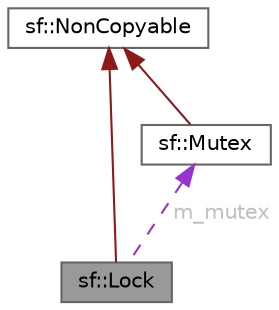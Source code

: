 digraph "sf::Lock"
{
 // INTERACTIVE_SVG=YES
 // LATEX_PDF_SIZE
  bgcolor="transparent";
  edge [fontname=Helvetica,fontsize=10,labelfontname=Helvetica,labelfontsize=10];
  node [fontname=Helvetica,fontsize=10,shape=box,height=0.2,width=0.4];
  Node1 [id="Node000001",label="sf::Lock",height=0.2,width=0.4,color="gray40", fillcolor="grey60", style="filled", fontcolor="black",tooltip="Automatic wrapper for locking and unlocking mutexes."];
  Node2 -> Node1 [id="edge4_Node000001_Node000002",dir="back",color="firebrick4",style="solid",tooltip=" "];
  Node2 [id="Node000002",label="sf::NonCopyable",height=0.2,width=0.4,color="gray40", fillcolor="white", style="filled",URL="$a01897.html",tooltip="Utility class that makes any derived class non-copyable."];
  Node3 -> Node1 [id="edge5_Node000001_Node000003",dir="back",color="darkorchid3",style="dashed",tooltip=" ",label=" m_mutex",fontcolor="grey" ];
  Node3 [id="Node000003",label="sf::Mutex",height=0.2,width=0.4,color="gray40", fillcolor="white", style="filled",URL="$a01893.html",tooltip="Blocks concurrent access to shared resources from multiple threads."];
  Node2 -> Node3 [id="edge6_Node000003_Node000002",dir="back",color="firebrick4",style="solid",tooltip=" "];
}
